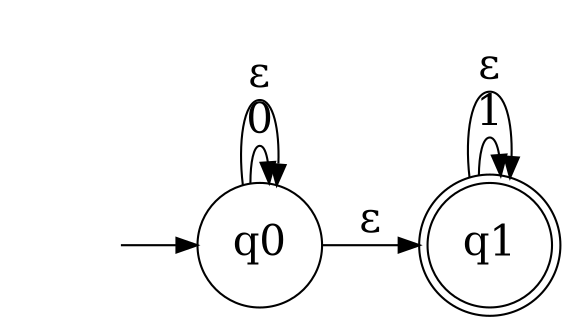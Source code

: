 digraph "visualizations/moc_ps1_p5_1.jpg" {
	graph [rankdir=LR]
	node [fontsize=20]
	edge [fontsize="20pt"]
	"" [label="" shape=plaintext]
	q1 [label=q1 shape=doublecircle]
	q0 [label=q0 shape=circle]
	"" -> q0 [label=""]
	q0 -> q0 [label=0]
	q0 -> q1 [label="ε"]
	q0 -> q0 [label="ε"]
	q1 -> q1 [label=1]
	q1 -> q1 [label="ε"]
}
